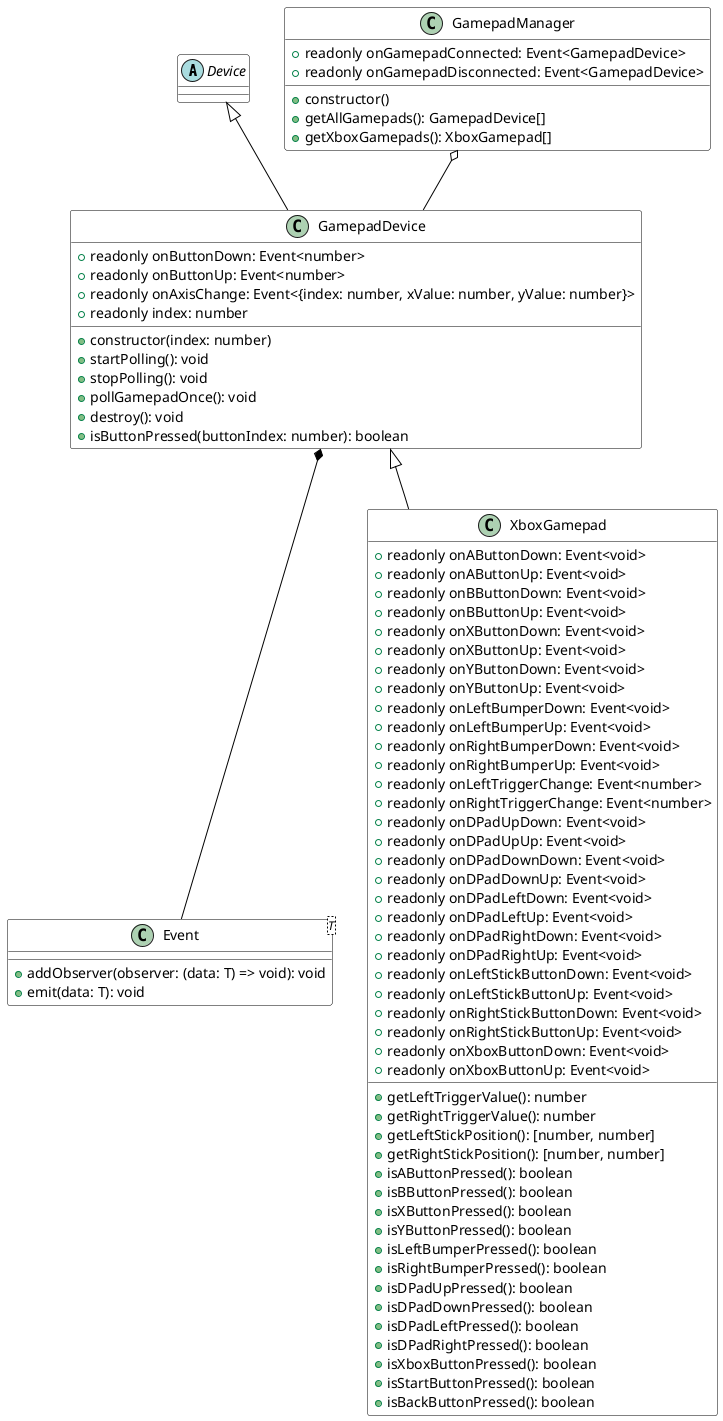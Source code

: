 @startuml Gamepad System

' Style configurations
skinparam class {
    BackgroundColor White
    ArrowColor Black
    BorderColor Black
}

' Base Device class
abstract class Device {
}

' Event class
class Event<T> {
    + addObserver(observer: (data: T) => void): void
    + emit(data: T): void
}

' GamepadDevice class
class GamepadDevice {
    + readonly onButtonDown: Event<number>
    + readonly onButtonUp: Event<number>
    + readonly onAxisChange: Event<{index: number, xValue: number, yValue: number}>
    + readonly index: number
    + constructor(index: number)
    + startPolling(): void
    + stopPolling(): void
    + pollGamepadOnce(): void
    + destroy(): void
    + isButtonPressed(buttonIndex: number): boolean
}

' XboxGamepad class
class XboxGamepad {
    + readonly onAButtonDown: Event<void>
    + readonly onAButtonUp: Event<void>
    + readonly onBButtonDown: Event<void>
    + readonly onBButtonUp: Event<void>
    + readonly onXButtonDown: Event<void>
    + readonly onXButtonUp: Event<void>
    + readonly onYButtonDown: Event<void>
    + readonly onYButtonUp: Event<void>
    + readonly onLeftBumperDown: Event<void>
    + readonly onLeftBumperUp: Event<void>
    + readonly onRightBumperDown: Event<void>
    + readonly onRightBumperUp: Event<void>
    + readonly onLeftTriggerChange: Event<number>
    + readonly onRightTriggerChange: Event<number>
    + readonly onDPadUpDown: Event<void>
    + readonly onDPadUpUp: Event<void>
    + readonly onDPadDownDown: Event<void>
    + readonly onDPadDownUp: Event<void>
    + readonly onDPadLeftDown: Event<void>
    + readonly onDPadLeftUp: Event<void>
    + readonly onDPadRightDown: Event<void>
    + readonly onDPadRightUp: Event<void>
    + readonly onLeftStickButtonDown: Event<void>
    + readonly onLeftStickButtonUp: Event<void>
    + readonly onRightStickButtonDown: Event<void>
    + readonly onRightStickButtonUp: Event<void>
    + readonly onXboxButtonDown: Event<void>
    + readonly onXboxButtonUp: Event<void>
    + getLeftTriggerValue(): number
    + getRightTriggerValue(): number
    + getLeftStickPosition(): [number, number]
    + getRightStickPosition(): [number, number]
    + isAButtonPressed(): boolean
    + isBButtonPressed(): boolean
    + isXButtonPressed(): boolean
    + isYButtonPressed(): boolean
    + isLeftBumperPressed(): boolean
    + isRightBumperPressed(): boolean
    + isDPadUpPressed(): boolean
    + isDPadDownPressed(): boolean
    + isDPadLeftPressed(): boolean
    + isDPadRightPressed(): boolean
    + isXboxButtonPressed(): boolean
    + isStartButtonPressed(): boolean
    + isBackButtonPressed(): boolean
}

' GamepadManager class
class GamepadManager {
    + readonly onGamepadConnected: Event<GamepadDevice>
    + readonly onGamepadDisconnected: Event<GamepadDevice>
    + constructor()
    + getAllGamepads(): GamepadDevice[]
    + getXboxGamepads(): XboxGamepad[]
}

' Relationships
Device <|-- GamepadDevice
GamepadDevice <|-- XboxGamepad
GamepadManager o-- GamepadDevice
GamepadDevice *-- Event

@enduml
